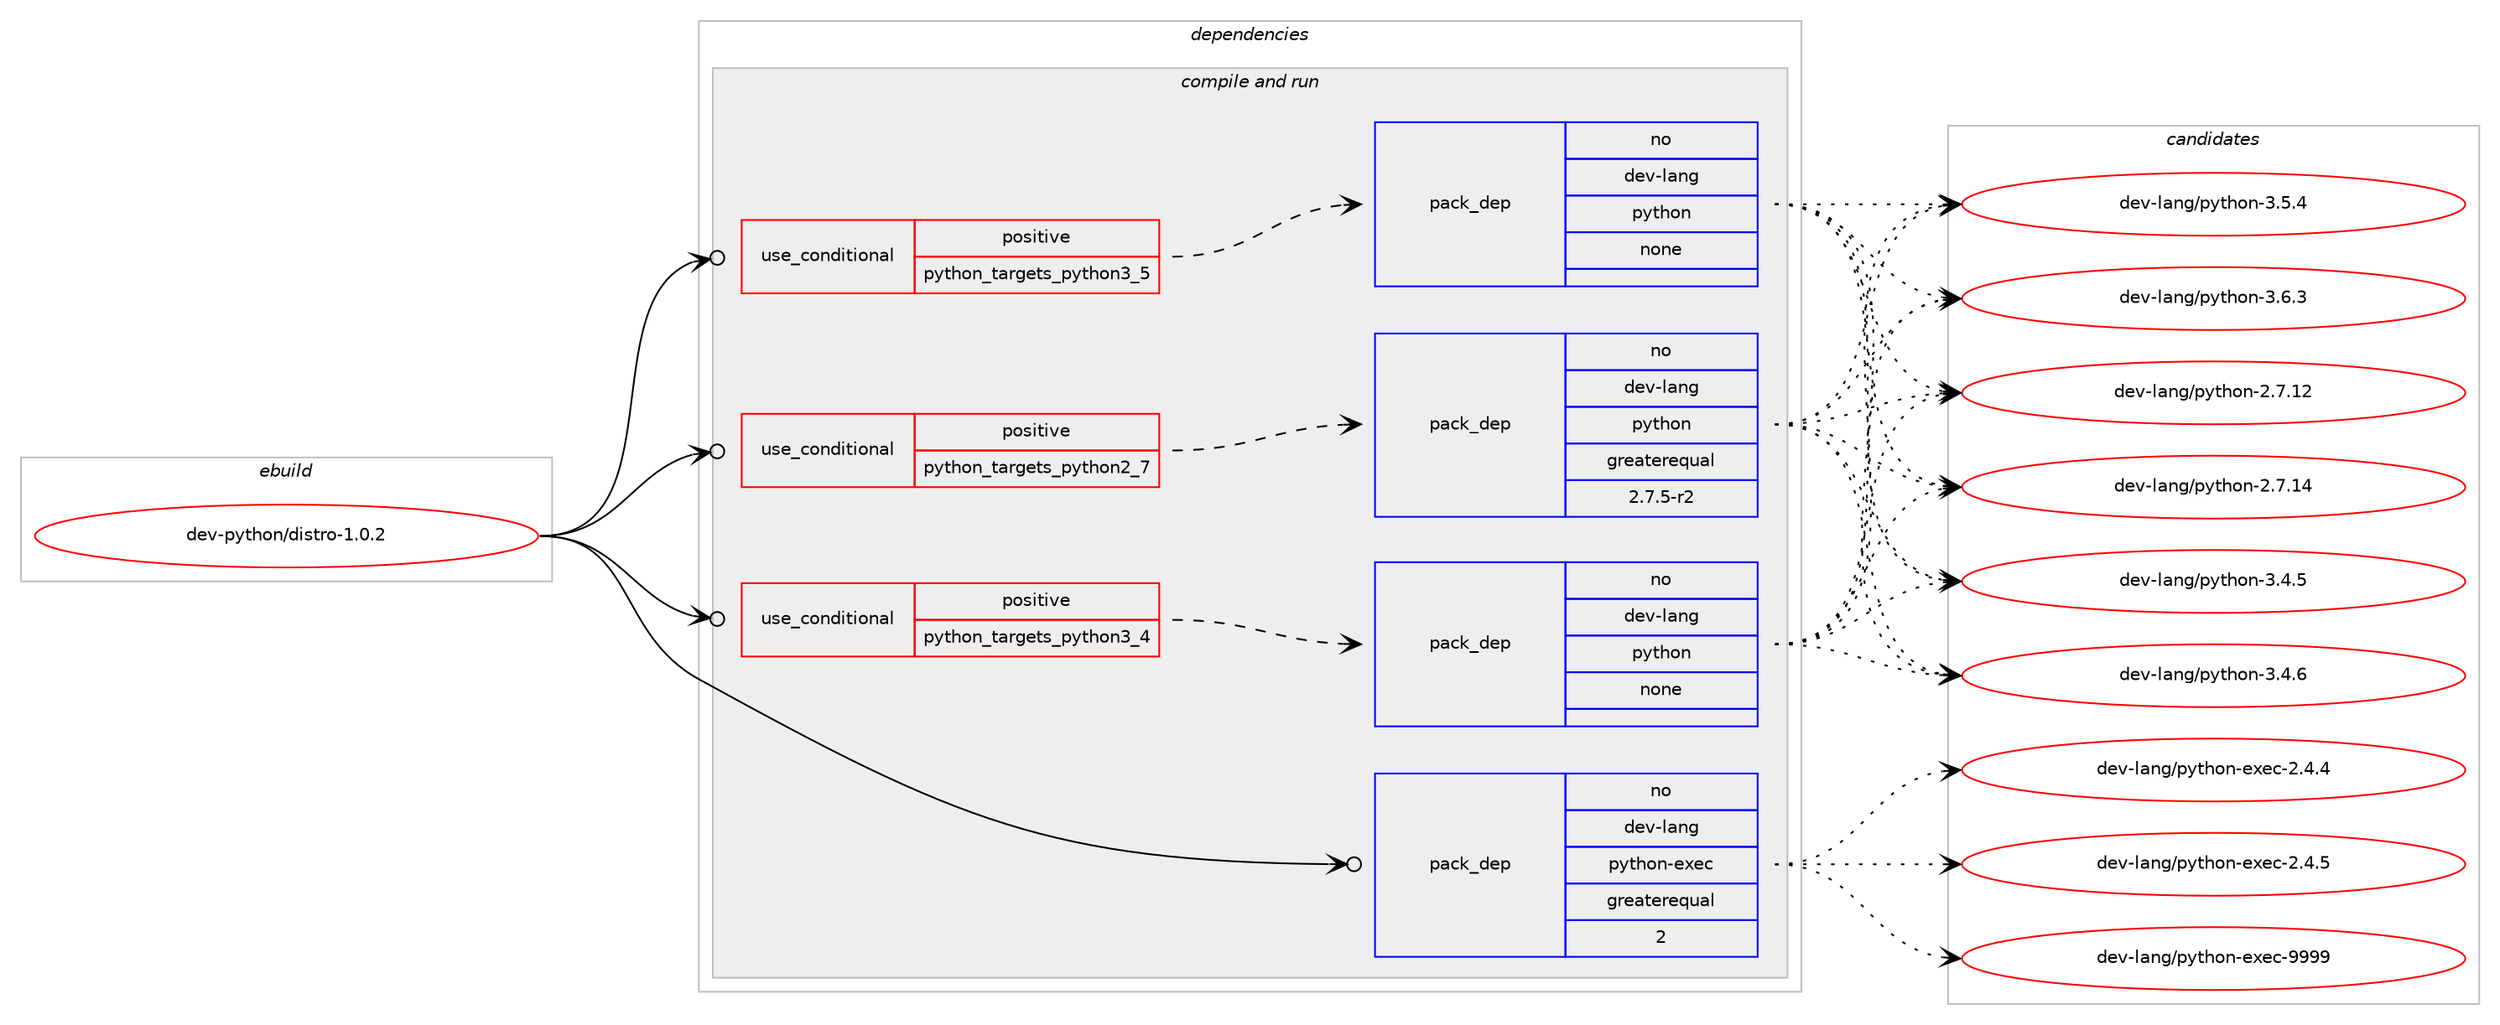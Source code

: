 digraph prolog {

# *************
# Graph options
# *************

newrank=true;
concentrate=true;
compound=true;
graph [rankdir=LR,fontname=Helvetica,fontsize=10,ranksep=1.5];#, ranksep=2.5, nodesep=0.2];
edge  [arrowhead=vee];
node  [fontname=Helvetica,fontsize=10];

# **********
# The ebuild
# **********

subgraph cluster_leftcol {
color=gray;
rank=same;
label=<<i>ebuild</i>>;
id [label="dev-python/distro-1.0.2", color=red, width=4, href="../dev-python/distro-1.0.2.svg"];
}

# ****************
# The dependencies
# ****************

subgraph cluster_midcol {
color=gray;
label=<<i>dependencies</i>>;
subgraph cluster_compile {
fillcolor="#eeeeee";
style=filled;
label=<<i>compile</i>>;
}
subgraph cluster_compileandrun {
fillcolor="#eeeeee";
style=filled;
label=<<i>compile and run</i>>;
subgraph cond31561 {
dependency153358 [label=<<TABLE BORDER="0" CELLBORDER="1" CELLSPACING="0" CELLPADDING="4"><TR><TD ROWSPAN="3" CELLPADDING="10">use_conditional</TD></TR><TR><TD>positive</TD></TR><TR><TD>python_targets_python2_7</TD></TR></TABLE>>, shape=none, color=red];
subgraph pack117965 {
dependency153359 [label=<<TABLE BORDER="0" CELLBORDER="1" CELLSPACING="0" CELLPADDING="4" WIDTH="220"><TR><TD ROWSPAN="6" CELLPADDING="30">pack_dep</TD></TR><TR><TD WIDTH="110">no</TD></TR><TR><TD>dev-lang</TD></TR><TR><TD>python</TD></TR><TR><TD>greaterequal</TD></TR><TR><TD>2.7.5-r2</TD></TR></TABLE>>, shape=none, color=blue];
}
dependency153358:e -> dependency153359:w [weight=20,style="dashed",arrowhead="vee"];
}
id:e -> dependency153358:w [weight=20,style="solid",arrowhead="odotvee"];
subgraph cond31562 {
dependency153360 [label=<<TABLE BORDER="0" CELLBORDER="1" CELLSPACING="0" CELLPADDING="4"><TR><TD ROWSPAN="3" CELLPADDING="10">use_conditional</TD></TR><TR><TD>positive</TD></TR><TR><TD>python_targets_python3_4</TD></TR></TABLE>>, shape=none, color=red];
subgraph pack117966 {
dependency153361 [label=<<TABLE BORDER="0" CELLBORDER="1" CELLSPACING="0" CELLPADDING="4" WIDTH="220"><TR><TD ROWSPAN="6" CELLPADDING="30">pack_dep</TD></TR><TR><TD WIDTH="110">no</TD></TR><TR><TD>dev-lang</TD></TR><TR><TD>python</TD></TR><TR><TD>none</TD></TR><TR><TD></TD></TR></TABLE>>, shape=none, color=blue];
}
dependency153360:e -> dependency153361:w [weight=20,style="dashed",arrowhead="vee"];
}
id:e -> dependency153360:w [weight=20,style="solid",arrowhead="odotvee"];
subgraph cond31563 {
dependency153362 [label=<<TABLE BORDER="0" CELLBORDER="1" CELLSPACING="0" CELLPADDING="4"><TR><TD ROWSPAN="3" CELLPADDING="10">use_conditional</TD></TR><TR><TD>positive</TD></TR><TR><TD>python_targets_python3_5</TD></TR></TABLE>>, shape=none, color=red];
subgraph pack117967 {
dependency153363 [label=<<TABLE BORDER="0" CELLBORDER="1" CELLSPACING="0" CELLPADDING="4" WIDTH="220"><TR><TD ROWSPAN="6" CELLPADDING="30">pack_dep</TD></TR><TR><TD WIDTH="110">no</TD></TR><TR><TD>dev-lang</TD></TR><TR><TD>python</TD></TR><TR><TD>none</TD></TR><TR><TD></TD></TR></TABLE>>, shape=none, color=blue];
}
dependency153362:e -> dependency153363:w [weight=20,style="dashed",arrowhead="vee"];
}
id:e -> dependency153362:w [weight=20,style="solid",arrowhead="odotvee"];
subgraph pack117968 {
dependency153364 [label=<<TABLE BORDER="0" CELLBORDER="1" CELLSPACING="0" CELLPADDING="4" WIDTH="220"><TR><TD ROWSPAN="6" CELLPADDING="30">pack_dep</TD></TR><TR><TD WIDTH="110">no</TD></TR><TR><TD>dev-lang</TD></TR><TR><TD>python-exec</TD></TR><TR><TD>greaterequal</TD></TR><TR><TD>2</TD></TR></TABLE>>, shape=none, color=blue];
}
id:e -> dependency153364:w [weight=20,style="solid",arrowhead="odotvee"];
}
subgraph cluster_run {
fillcolor="#eeeeee";
style=filled;
label=<<i>run</i>>;
}
}

# **************
# The candidates
# **************

subgraph cluster_choices {
rank=same;
color=gray;
label=<<i>candidates</i>>;

subgraph choice117965 {
color=black;
nodesep=1;
choice10010111845108971101034711212111610411111045504655464950 [label="dev-lang/python-2.7.12", color=red, width=4,href="../dev-lang/python-2.7.12.svg"];
choice10010111845108971101034711212111610411111045504655464952 [label="dev-lang/python-2.7.14", color=red, width=4,href="../dev-lang/python-2.7.14.svg"];
choice100101118451089711010347112121116104111110455146524653 [label="dev-lang/python-3.4.5", color=red, width=4,href="../dev-lang/python-3.4.5.svg"];
choice100101118451089711010347112121116104111110455146524654 [label="dev-lang/python-3.4.6", color=red, width=4,href="../dev-lang/python-3.4.6.svg"];
choice100101118451089711010347112121116104111110455146534652 [label="dev-lang/python-3.5.4", color=red, width=4,href="../dev-lang/python-3.5.4.svg"];
choice100101118451089711010347112121116104111110455146544651 [label="dev-lang/python-3.6.3", color=red, width=4,href="../dev-lang/python-3.6.3.svg"];
dependency153359:e -> choice10010111845108971101034711212111610411111045504655464950:w [style=dotted,weight="100"];
dependency153359:e -> choice10010111845108971101034711212111610411111045504655464952:w [style=dotted,weight="100"];
dependency153359:e -> choice100101118451089711010347112121116104111110455146524653:w [style=dotted,weight="100"];
dependency153359:e -> choice100101118451089711010347112121116104111110455146524654:w [style=dotted,weight="100"];
dependency153359:e -> choice100101118451089711010347112121116104111110455146534652:w [style=dotted,weight="100"];
dependency153359:e -> choice100101118451089711010347112121116104111110455146544651:w [style=dotted,weight="100"];
}
subgraph choice117966 {
color=black;
nodesep=1;
choice10010111845108971101034711212111610411111045504655464950 [label="dev-lang/python-2.7.12", color=red, width=4,href="../dev-lang/python-2.7.12.svg"];
choice10010111845108971101034711212111610411111045504655464952 [label="dev-lang/python-2.7.14", color=red, width=4,href="../dev-lang/python-2.7.14.svg"];
choice100101118451089711010347112121116104111110455146524653 [label="dev-lang/python-3.4.5", color=red, width=4,href="../dev-lang/python-3.4.5.svg"];
choice100101118451089711010347112121116104111110455146524654 [label="dev-lang/python-3.4.6", color=red, width=4,href="../dev-lang/python-3.4.6.svg"];
choice100101118451089711010347112121116104111110455146534652 [label="dev-lang/python-3.5.4", color=red, width=4,href="../dev-lang/python-3.5.4.svg"];
choice100101118451089711010347112121116104111110455146544651 [label="dev-lang/python-3.6.3", color=red, width=4,href="../dev-lang/python-3.6.3.svg"];
dependency153361:e -> choice10010111845108971101034711212111610411111045504655464950:w [style=dotted,weight="100"];
dependency153361:e -> choice10010111845108971101034711212111610411111045504655464952:w [style=dotted,weight="100"];
dependency153361:e -> choice100101118451089711010347112121116104111110455146524653:w [style=dotted,weight="100"];
dependency153361:e -> choice100101118451089711010347112121116104111110455146524654:w [style=dotted,weight="100"];
dependency153361:e -> choice100101118451089711010347112121116104111110455146534652:w [style=dotted,weight="100"];
dependency153361:e -> choice100101118451089711010347112121116104111110455146544651:w [style=dotted,weight="100"];
}
subgraph choice117967 {
color=black;
nodesep=1;
choice10010111845108971101034711212111610411111045504655464950 [label="dev-lang/python-2.7.12", color=red, width=4,href="../dev-lang/python-2.7.12.svg"];
choice10010111845108971101034711212111610411111045504655464952 [label="dev-lang/python-2.7.14", color=red, width=4,href="../dev-lang/python-2.7.14.svg"];
choice100101118451089711010347112121116104111110455146524653 [label="dev-lang/python-3.4.5", color=red, width=4,href="../dev-lang/python-3.4.5.svg"];
choice100101118451089711010347112121116104111110455146524654 [label="dev-lang/python-3.4.6", color=red, width=4,href="../dev-lang/python-3.4.6.svg"];
choice100101118451089711010347112121116104111110455146534652 [label="dev-lang/python-3.5.4", color=red, width=4,href="../dev-lang/python-3.5.4.svg"];
choice100101118451089711010347112121116104111110455146544651 [label="dev-lang/python-3.6.3", color=red, width=4,href="../dev-lang/python-3.6.3.svg"];
dependency153363:e -> choice10010111845108971101034711212111610411111045504655464950:w [style=dotted,weight="100"];
dependency153363:e -> choice10010111845108971101034711212111610411111045504655464952:w [style=dotted,weight="100"];
dependency153363:e -> choice100101118451089711010347112121116104111110455146524653:w [style=dotted,weight="100"];
dependency153363:e -> choice100101118451089711010347112121116104111110455146524654:w [style=dotted,weight="100"];
dependency153363:e -> choice100101118451089711010347112121116104111110455146534652:w [style=dotted,weight="100"];
dependency153363:e -> choice100101118451089711010347112121116104111110455146544651:w [style=dotted,weight="100"];
}
subgraph choice117968 {
color=black;
nodesep=1;
choice1001011184510897110103471121211161041111104510112010199455046524652 [label="dev-lang/python-exec-2.4.4", color=red, width=4,href="../dev-lang/python-exec-2.4.4.svg"];
choice1001011184510897110103471121211161041111104510112010199455046524653 [label="dev-lang/python-exec-2.4.5", color=red, width=4,href="../dev-lang/python-exec-2.4.5.svg"];
choice10010111845108971101034711212111610411111045101120101994557575757 [label="dev-lang/python-exec-9999", color=red, width=4,href="../dev-lang/python-exec-9999.svg"];
dependency153364:e -> choice1001011184510897110103471121211161041111104510112010199455046524652:w [style=dotted,weight="100"];
dependency153364:e -> choice1001011184510897110103471121211161041111104510112010199455046524653:w [style=dotted,weight="100"];
dependency153364:e -> choice10010111845108971101034711212111610411111045101120101994557575757:w [style=dotted,weight="100"];
}
}

}
